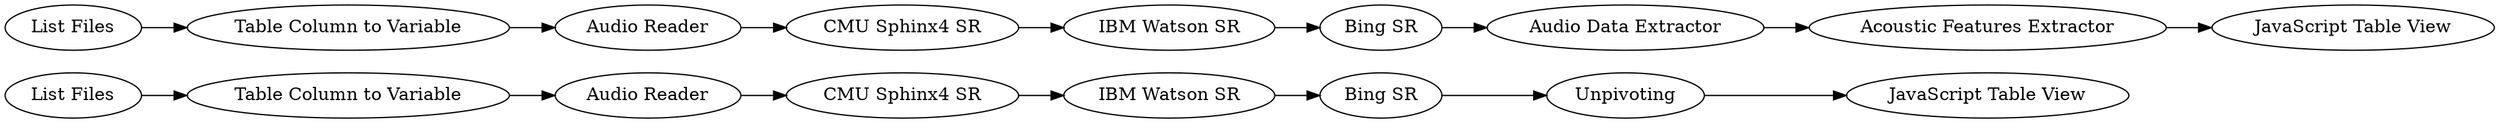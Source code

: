 digraph {
	15 -> 19
	7 -> 8
	10 -> 9
	29 -> 28
	23 -> 7
	8 -> 20
	39 -> 10
	9 -> 29
	38 -> 1
	2 -> 25
	1 -> 2
	36 -> 39
	25 -> 23
	28 -> 15
	34 -> 38
	20 [label="JavaScript Table View"]
	1 [label="Audio Reader"]
	7 [label="Audio Data Extractor"]
	34 [label="List Files"]
	29 [label="IBM Watson SR"]
	38 [label="Table Column to Variable"]
	28 [label="Bing SR"]
	9 [label="CMU Sphinx4 SR"]
	36 [label="List Files"]
	23 [label="Bing SR"]
	8 [label="Acoustic Features Extractor"]
	15 [label=Unpivoting]
	25 [label="IBM Watson SR"]
	39 [label="Table Column to Variable"]
	2 [label="CMU Sphinx4 SR"]
	10 [label="Audio Reader"]
	19 [label="JavaScript Table View"]
	rankdir=LR
}
